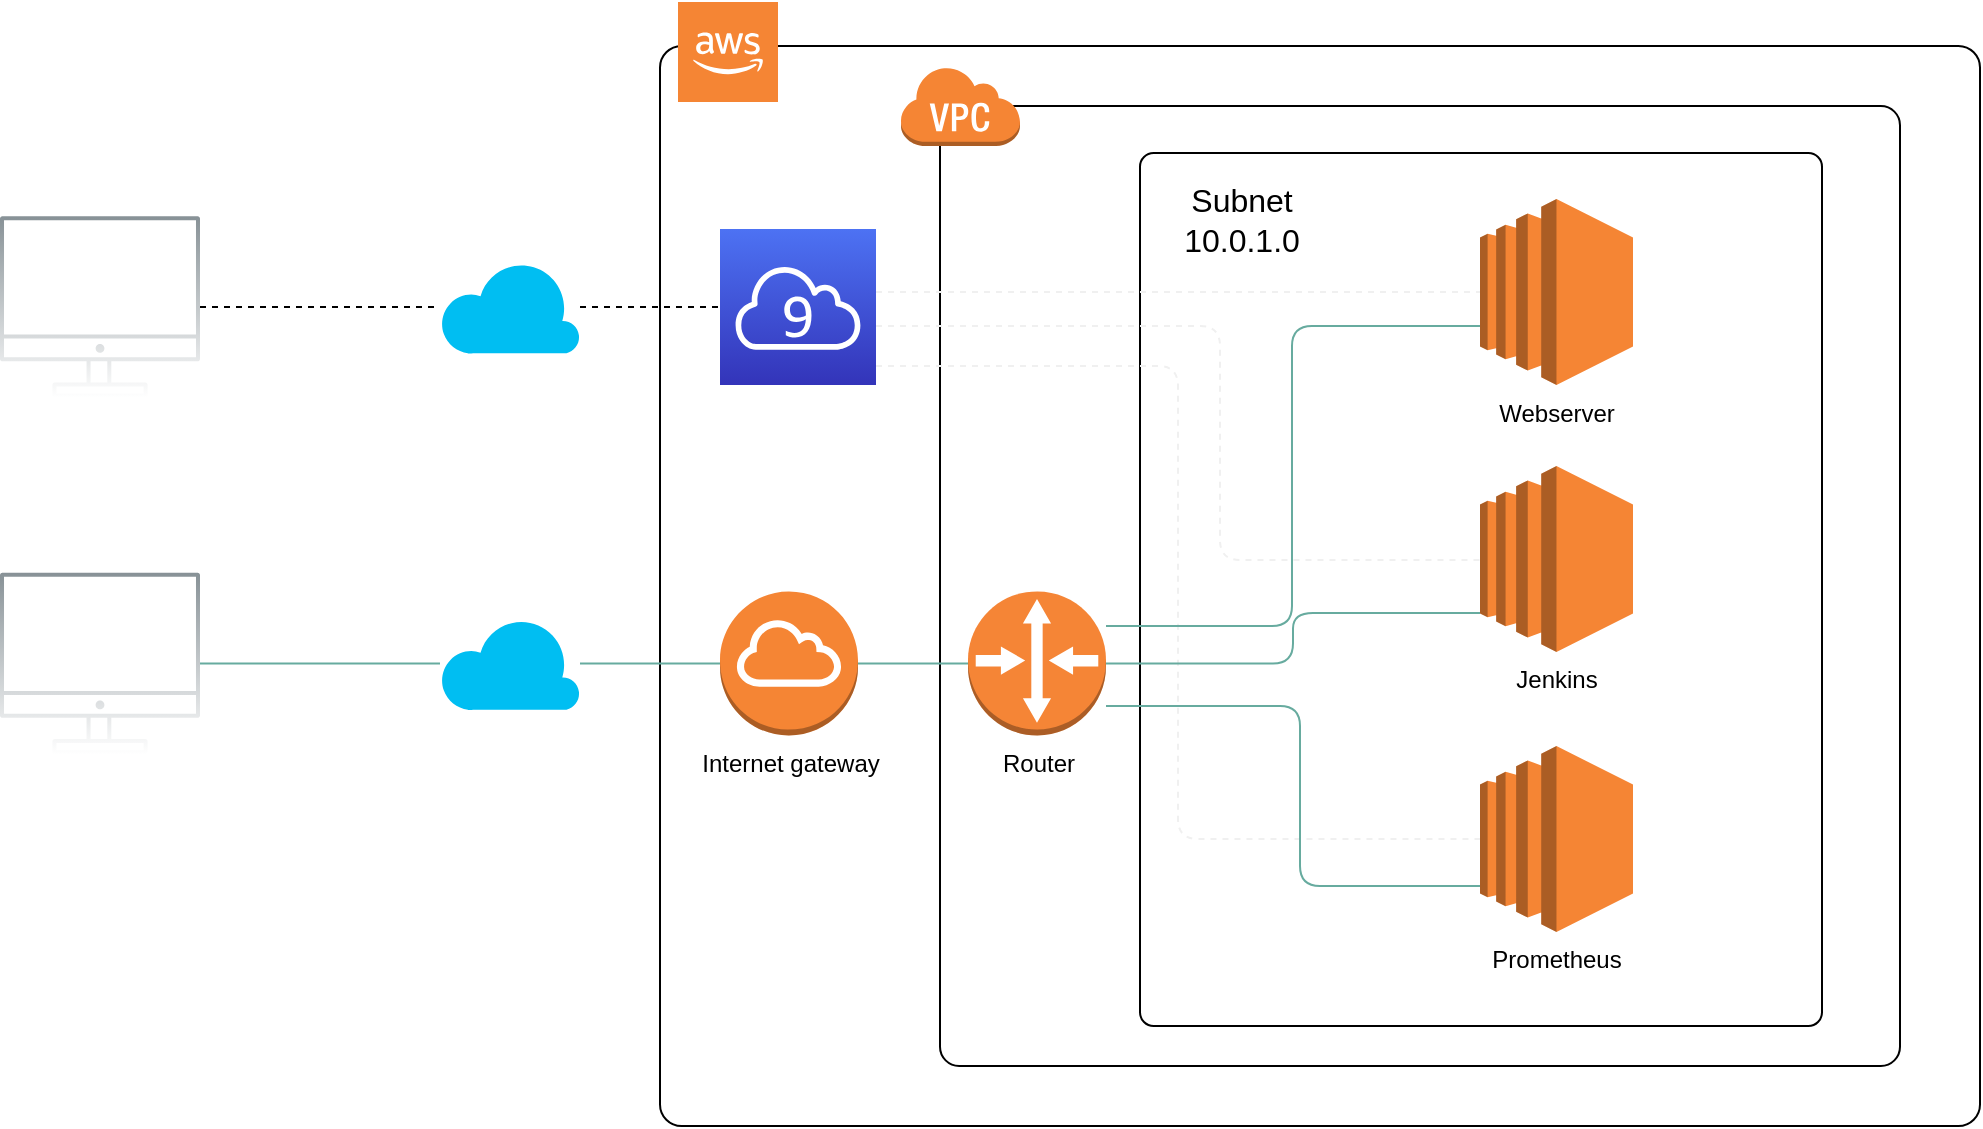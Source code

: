 <mxfile version="13.6.4">
    <diagram id="Ht1M8jgEwFfnCIfOTk4-" name="Page-1">
        <mxGraphModel dx="508" dy="260" grid="1" gridSize="10" guides="1" tooltips="1" connect="1" arrows="1" fold="1" page="1" pageScale="1" pageWidth="1169" pageHeight="827" math="0" shadow="0">
            <root>
                <mxCell id="0"/>
                <mxCell id="1" parent="0"/>
                <mxCell id="23" value="" style="rounded=1;whiteSpace=wrap;html=1;labelBackgroundColor=none;gradientColor=#FFFFFF;fontColor=#FFFFFF;fillColor=none;arcSize=2;" parent="1" vertex="1">
                    <mxGeometry x="370" y="80" width="660" height="540" as="geometry"/>
                </mxCell>
                <mxCell id="29" value="" style="rounded=1;whiteSpace=wrap;html=1;labelBackgroundColor=none;gradientColor=#FFFFFF;fontColor=#FFFFFF;fillColor=none;arcSize=2;" parent="1" vertex="1">
                    <mxGeometry x="510" y="110" width="480" height="480" as="geometry"/>
                </mxCell>
                <mxCell id="31" value="" style="rounded=1;whiteSpace=wrap;html=1;labelBackgroundColor=none;gradientColor=#FFFFFF;fontColor=#FFFFFF;fillColor=none;arcSize=2;" parent="1" vertex="1">
                    <mxGeometry x="610" y="133.5" width="341" height="436.5" as="geometry"/>
                </mxCell>
                <mxCell id="39" value="" style="edgeStyle=orthogonalEdgeStyle;rounded=0;orthogonalLoop=1;jettySize=auto;html=1;fontSize=19;endArrow=none;endFill=0;dashed=1;" parent="1" source="UEzPUAAOIrF-is8g5C7q-109" target="26" edge="1">
                    <mxGeometry relative="1" as="geometry"/>
                </mxCell>
                <mxCell id="UEzPUAAOIrF-is8g5C7q-109" value="" style="outlineConnect=0;strokeColor=none;fillColor=#879196;dashed=0;verticalLabelPosition=bottom;verticalAlign=top;align=center;html=1;fontSize=12;fontStyle=0;aspect=fixed;shape=mxgraph.aws4.illustration_desktop;pointerEvents=1;labelBackgroundColor=none;gradientColor=#FFFFFF;fontColor=#FFFFFF;" parent="1" vertex="1">
                    <mxGeometry x="40" y="165" width="100" height="91" as="geometry"/>
                </mxCell>
                <mxCell id="46" value="" style="edgeStyle=orthogonalEdgeStyle;rounded=1;orthogonalLoop=1;jettySize=auto;html=1;endArrow=none;endFill=0;strokeColor=#f0f0f0;fontSize=19;entryX=0;entryY=0.5;entryDx=0;entryDy=0;entryPerimeter=0;dashed=1;" parent="1" source="2" target="7" edge="1">
                    <mxGeometry relative="1" as="geometry">
                        <Array as="points">
                            <mxPoint x="629" y="240"/>
                            <mxPoint x="629" y="477"/>
                        </Array>
                    </mxGeometry>
                </mxCell>
                <mxCell id="47" value="" style="edgeStyle=orthogonalEdgeStyle;rounded=1;orthogonalLoop=1;jettySize=auto;html=1;dashed=1;endArrow=none;endFill=0;strokeColor=#f0f0f0;fontSize=19;" parent="1" source="2" target="6" edge="1">
                    <mxGeometry relative="1" as="geometry">
                        <Array as="points">
                            <mxPoint x="650" y="220"/>
                            <mxPoint x="650" y="337"/>
                        </Array>
                    </mxGeometry>
                </mxCell>
                <mxCell id="48" value="" style="edgeStyle=orthogonalEdgeStyle;rounded=1;orthogonalLoop=1;jettySize=auto;html=1;dashed=1;endArrow=none;endFill=0;strokeColor=#f0f0f0;fontSize=19;entryX=0;entryY=0.5;entryDx=0;entryDy=0;entryPerimeter=0;" parent="1" source="2" target="3" edge="1">
                    <mxGeometry relative="1" as="geometry">
                        <Array as="points">
                            <mxPoint x="550" y="203"/>
                            <mxPoint x="550" y="203"/>
                        </Array>
                    </mxGeometry>
                </mxCell>
                <mxCell id="2" value="&lt;font color=&quot;#ffffff&quot;&gt;Terraform / Ansible&lt;/font&gt;" style="outlineConnect=0;fontColor=#232F3E;gradientColor=#4D72F3;gradientDirection=north;fillColor=#3334B9;strokeColor=#ffffff;dashed=0;verticalLabelPosition=bottom;verticalAlign=top;align=center;html=1;fontSize=12;fontStyle=0;aspect=fixed;shape=mxgraph.aws4.resourceIcon;resIcon=mxgraph.aws4.cloud9;" parent="1" vertex="1">
                    <mxGeometry x="400" y="171.5" width="78" height="78" as="geometry"/>
                </mxCell>
                <mxCell id="3" value="Webserver" style="outlineConnect=0;dashed=0;verticalLabelPosition=bottom;verticalAlign=top;align=center;html=1;shape=mxgraph.aws3.ec2;fillColor=#F58534;gradientColor=none;" parent="1" vertex="1">
                    <mxGeometry x="780" y="156.5" width="76.5" height="93" as="geometry"/>
                </mxCell>
                <mxCell id="6" value="Jenkins" style="outlineConnect=0;dashed=0;verticalLabelPosition=bottom;verticalAlign=top;align=center;html=1;shape=mxgraph.aws3.ec2;fillColor=#F58534;gradientColor=none;" parent="1" vertex="1">
                    <mxGeometry x="780" y="290" width="76.5" height="93" as="geometry"/>
                </mxCell>
                <mxCell id="7" value="Prometheus" style="outlineConnect=0;dashed=0;verticalLabelPosition=bottom;verticalAlign=top;align=center;html=1;shape=mxgraph.aws3.ec2;fillColor=#F58534;gradientColor=none;" parent="1" vertex="1">
                    <mxGeometry x="780" y="430" width="76.5" height="93" as="geometry"/>
                </mxCell>
                <mxCell id="25" value="" style="outlineConnect=0;dashed=0;verticalLabelPosition=bottom;verticalAlign=top;align=center;html=1;shape=mxgraph.aws3.cloud_2;fillColor=#F58534;gradientColor=none;labelBackgroundColor=none;fontColor=#FFFFFF;" parent="1" vertex="1">
                    <mxGeometry x="379" y="58" width="50" height="50" as="geometry"/>
                </mxCell>
                <mxCell id="40" value="" style="edgeStyle=orthogonalEdgeStyle;rounded=0;orthogonalLoop=1;jettySize=auto;html=1;fontSize=19;endArrow=none;endFill=0;dashed=1;" parent="1" source="26" target="2" edge="1">
                    <mxGeometry relative="1" as="geometry"/>
                </mxCell>
                <mxCell id="26" value="" style="verticalLabelPosition=bottom;html=1;verticalAlign=top;align=center;strokeColor=none;fillColor=#00BEF2;shape=mxgraph.azure.cloud;labelBackgroundColor=none;fontColor=#FFFFFF;" parent="1" vertex="1">
                    <mxGeometry x="260" y="187.25" width="70" height="46.5" as="geometry"/>
                </mxCell>
                <mxCell id="30" value="" style="outlineConnect=0;dashed=0;verticalLabelPosition=bottom;verticalAlign=top;align=center;html=1;shape=mxgraph.aws3.virtual_private_cloud;fillColor=#F58534;gradientColor=none;" parent="1" vertex="1">
                    <mxGeometry x="490" y="90" width="60" height="40" as="geometry"/>
                </mxCell>
                <mxCell id="32" value="Subnet&lt;br style=&quot;font-size: 16px;&quot;&gt;10.0.1.0" style="text;html=1;strokeColor=none;fillColor=none;align=center;verticalAlign=middle;whiteSpace=wrap;rounded=0;fontSize=16;" parent="1" vertex="1">
                    <mxGeometry x="641" y="156.5" width="40" height="20" as="geometry"/>
                </mxCell>
                <mxCell id="45" value="" style="edgeStyle=orthogonalEdgeStyle;rounded=0;orthogonalLoop=1;jettySize=auto;html=1;endArrow=none;endFill=0;fontSize=19;strokeColor=#67AB9F;" parent="1" source="37" target="38" edge="1">
                    <mxGeometry relative="1" as="geometry"/>
                </mxCell>
                <mxCell id="37" value="&lt;font style=&quot;font-size: 12px;&quot;&gt;Internet gateway&lt;/font&gt;" style="outlineConnect=0;dashed=0;verticalLabelPosition=bottom;verticalAlign=top;align=center;html=1;shape=mxgraph.aws3.internet_gateway;fillColor=#F58534;gradientColor=none;fontSize=12;" parent="1" vertex="1">
                    <mxGeometry x="400" y="352.75" width="69" height="72" as="geometry"/>
                </mxCell>
                <mxCell id="49" value="" style="edgeStyle=orthogonalEdgeStyle;rounded=1;orthogonalLoop=1;jettySize=auto;html=1;endArrow=none;endFill=0;fontSize=19;strokeColor=#67AB9F;" parent="1" source="38" edge="1">
                    <mxGeometry relative="1" as="geometry">
                        <mxPoint x="780" y="220" as="targetPoint"/>
                        <Array as="points">
                            <mxPoint x="686" y="370"/>
                            <mxPoint x="686" y="220"/>
                        </Array>
                    </mxGeometry>
                </mxCell>
                <mxCell id="50" value="" style="edgeStyle=orthogonalEdgeStyle;rounded=1;orthogonalLoop=1;jettySize=auto;html=1;endArrow=none;endFill=0;fontSize=19;strokeColor=#67AB9F;" parent="1" source="38" target="7" edge="1">
                    <mxGeometry relative="1" as="geometry">
                        <Array as="points">
                            <mxPoint x="690" y="410"/>
                            <mxPoint x="690" y="500"/>
                        </Array>
                    </mxGeometry>
                </mxCell>
                <mxCell id="51" value="" style="edgeStyle=orthogonalEdgeStyle;rounded=1;orthogonalLoop=1;jettySize=auto;html=1;endArrow=none;endFill=0;fontSize=19;entryX=0;entryY=0.79;entryDx=0;entryDy=0;entryPerimeter=0;strokeColor=#67AB9F;" parent="1" source="38" target="6" edge="1">
                    <mxGeometry relative="1" as="geometry"/>
                </mxCell>
                <mxCell id="38" value="Router" style="outlineConnect=0;dashed=0;verticalLabelPosition=bottom;verticalAlign=top;align=center;html=1;shape=mxgraph.aws3.router;fillColor=#F58536;gradientColor=none;fontSize=12;" parent="1" vertex="1">
                    <mxGeometry x="524" y="352.75" width="69" height="72" as="geometry"/>
                </mxCell>
                <mxCell id="43" value="" style="edgeStyle=orthogonalEdgeStyle;rounded=0;orthogonalLoop=1;jettySize=auto;html=1;endArrow=none;endFill=0;fontSize=19;strokeColor=#67AB9F;" parent="1" source="41" target="42" edge="1">
                    <mxGeometry relative="1" as="geometry"/>
                </mxCell>
                <mxCell id="41" value="" style="outlineConnect=0;strokeColor=none;fillColor=#879196;dashed=0;verticalLabelPosition=bottom;verticalAlign=top;align=center;html=1;fontSize=12;fontStyle=0;aspect=fixed;shape=mxgraph.aws4.illustration_desktop;pointerEvents=1;labelBackgroundColor=none;gradientColor=#FFFFFF;fontColor=#FFFFFF;" parent="1" vertex="1">
                    <mxGeometry x="40" y="343.25" width="100" height="91" as="geometry"/>
                </mxCell>
                <mxCell id="44" value="" style="edgeStyle=orthogonalEdgeStyle;rounded=0;orthogonalLoop=1;jettySize=auto;html=1;endArrow=none;endFill=0;fontSize=19;strokeColor=#67AB9F;" parent="1" source="42" target="37" edge="1">
                    <mxGeometry relative="1" as="geometry"/>
                </mxCell>
                <mxCell id="42" value="" style="verticalLabelPosition=bottom;html=1;verticalAlign=top;align=center;strokeColor=none;fillColor=#00BEF2;shape=mxgraph.azure.cloud;labelBackgroundColor=none;fontColor=#FFFFFF;" parent="1" vertex="1">
                    <mxGeometry x="260" y="365.5" width="70" height="46.5" as="geometry"/>
                </mxCell>
            </root>
        </mxGraphModel>
    </diagram>
</mxfile>